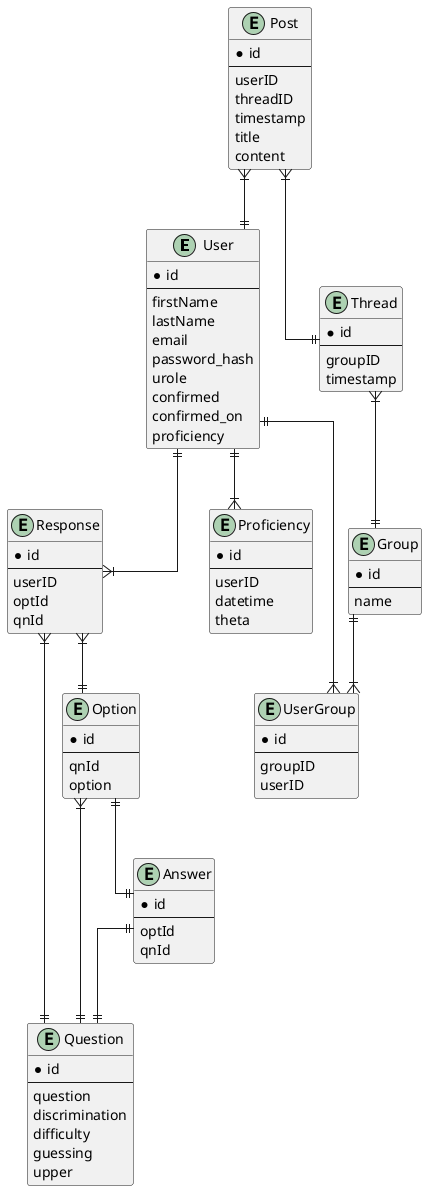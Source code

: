 @startuml
' avoid problems with angled crows feet
skinparam linetype ortho

entity User {
*id
--
firstName
lastName
email
password_hash
urole
confirmed
confirmed_on
proficiency
}

entity Response {
*id
--
userID
optId
qnId
}

entity Question {
*id
--
question
discrimination
difficulty
guessing
upper
}

entity Option {
*id
--
qnId
option
}

entity Answer {
*id
--
optId
qnId
}

entity Thread {
*id
--
groupID
timestamp
}

entity Post {
*id
--
userID
threadID
timestamp
title
content
}

entity Group {
*id
--
name
}

entity UserGroup {
*id
--
groupID
userID
}

entity Proficiency {
*id
--
userID
datetime
theta
}

User ||--|{ Response

Response }|--|| Option
Response }|--|| Question
Option }|--|| Question
Answer ||--|| Question
Option ||--|| Answer


User ||--|{ UserGroup
Group ||--|{ UserGroup
Thread }|--|| Group
Post }|--|| Thread
Post }|--|| User
User ||--|{ Proficiency

@enduml
